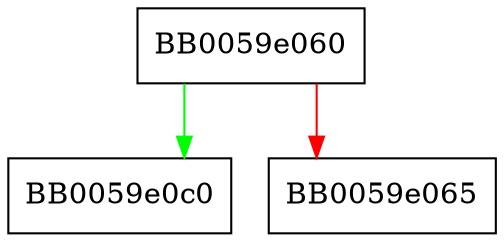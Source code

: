 digraph decoder_clean_pkey_construct_arg {
  node [shape="box"];
  graph [splines=ortho];
  BB0059e060 -> BB0059e0c0 [color="green"];
  BB0059e060 -> BB0059e065 [color="red"];
}